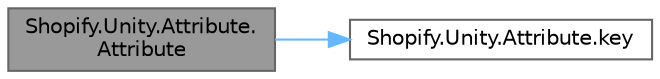 digraph "Shopify.Unity.Attribute.Attribute"
{
 // LATEX_PDF_SIZE
  bgcolor="transparent";
  edge [fontname=Helvetica,fontsize=10,labelfontname=Helvetica,labelfontsize=10];
  node [fontname=Helvetica,fontsize=10,shape=box,height=0.2,width=0.4];
  rankdir="LR";
  Node1 [id="Node000001",label="Shopify.Unity.Attribute.\lAttribute",height=0.2,width=0.4,color="gray40", fillcolor="grey60", style="filled", fontcolor="black",tooltip="Accepts deserialized json data.  Will further parse passed in data."];
  Node1 -> Node2 [id="edge1_Node000001_Node000002",color="steelblue1",style="solid",tooltip=" "];
  Node2 [id="Node000002",label="Shopify.Unity.Attribute.key",height=0.2,width=0.4,color="grey40", fillcolor="white", style="filled",URL="$class_shopify_1_1_unity_1_1_attribute.html#afb39510916faf5dd85800ccc635cf898",tooltip="Key or name of the attribute."];
}
